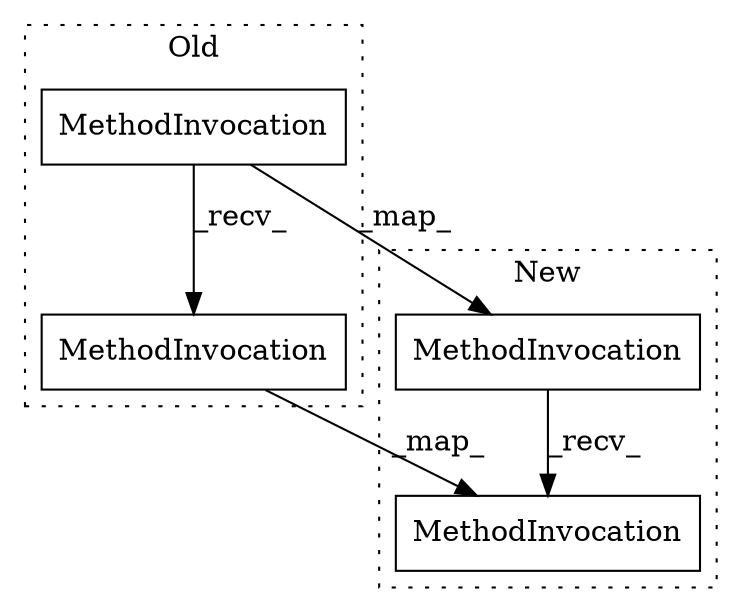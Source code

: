 digraph G {
subgraph cluster0 {
3 [label="MethodInvocation" a="32" s="5178,5308" l="30,1" shape="box"];
4 [label="MethodInvocation" a="32" s="5611" l="12" shape="box"];
label = "Old";
style="dotted";
}
subgraph cluster1 {
1 [label="MethodInvocation" a="32" s="1557,1622" l="17,1" shape="box"];
2 [label="MethodInvocation" a="32" s="1633" l="12" shape="box"];
label = "New";
style="dotted";
}
1 -> 2 [label="_recv_"];
3 -> 4 [label="_recv_"];
3 -> 1 [label="_map_"];
4 -> 2 [label="_map_"];
}